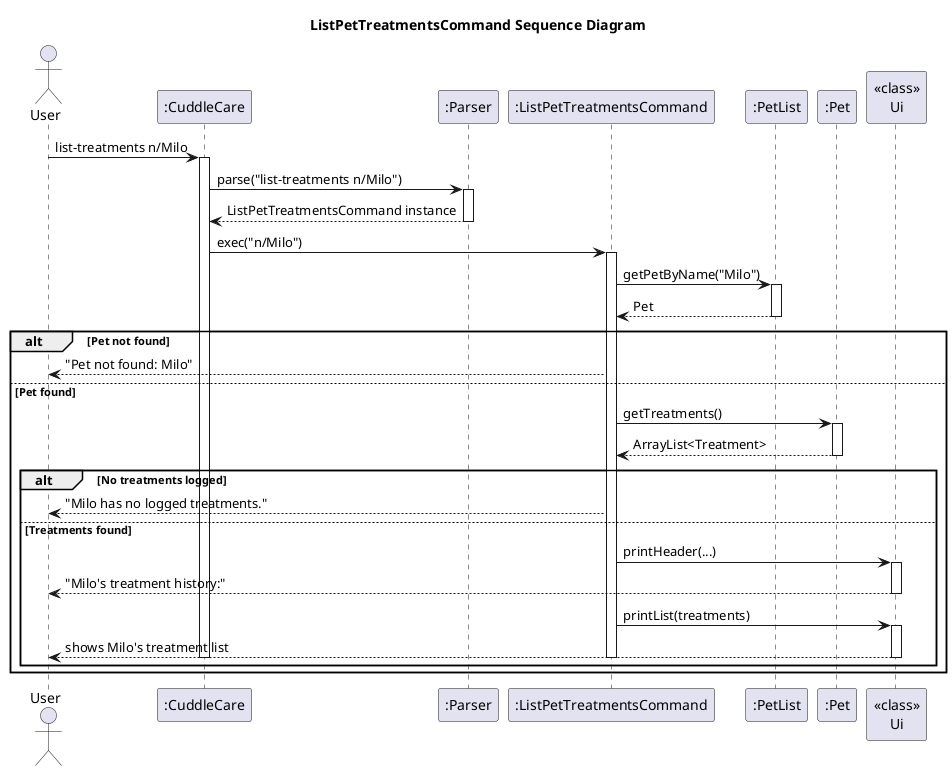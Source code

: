@startuml
title ListPetTreatmentsCommand Sequence Diagram

actor User
participant ":CuddleCare" as CuddleCare
participant ":Parser" as Parser
participant ":ListPetTreatmentsCommand" as Command
participant ":PetList" as PetList
participant ":Pet" as Pet
participant "<<class>>\nUi" as Ui


User -> CuddleCare: list-treatments n/Milo
activate CuddleCare

CuddleCare -> Parser: parse("list-treatments n/Milo")
activate Parser
Parser --> CuddleCare: ListPetTreatmentsCommand instance
deactivate Parser

CuddleCare -> Command: exec("n/Milo")
activate Command


Command -> PetList: getPetByName("Milo")
activate PetList
PetList --> Command: Pet
deactivate PetList

alt Pet not found
    Command --> User: "Pet not found: Milo"

else Pet found
    Command -> Pet: getTreatments()
    activate Pet
    Pet --> Command: ArrayList<Treatment>
    deactivate Pet

    alt No treatments logged
        Command --> User: "Milo has no logged treatments."

    else Treatments found
        Command -> Ui: printHeader(...)
        activate Ui
        Ui --> User: "Milo's treatment history:"
        deactivate Ui
        Command -> Ui: printList(treatments)
        activate Ui
        Ui --> User: shows Milo's treatment list
        deactivate Ui
        deactivate Command
        deactivate CuddleCare
    end
end
@enduml